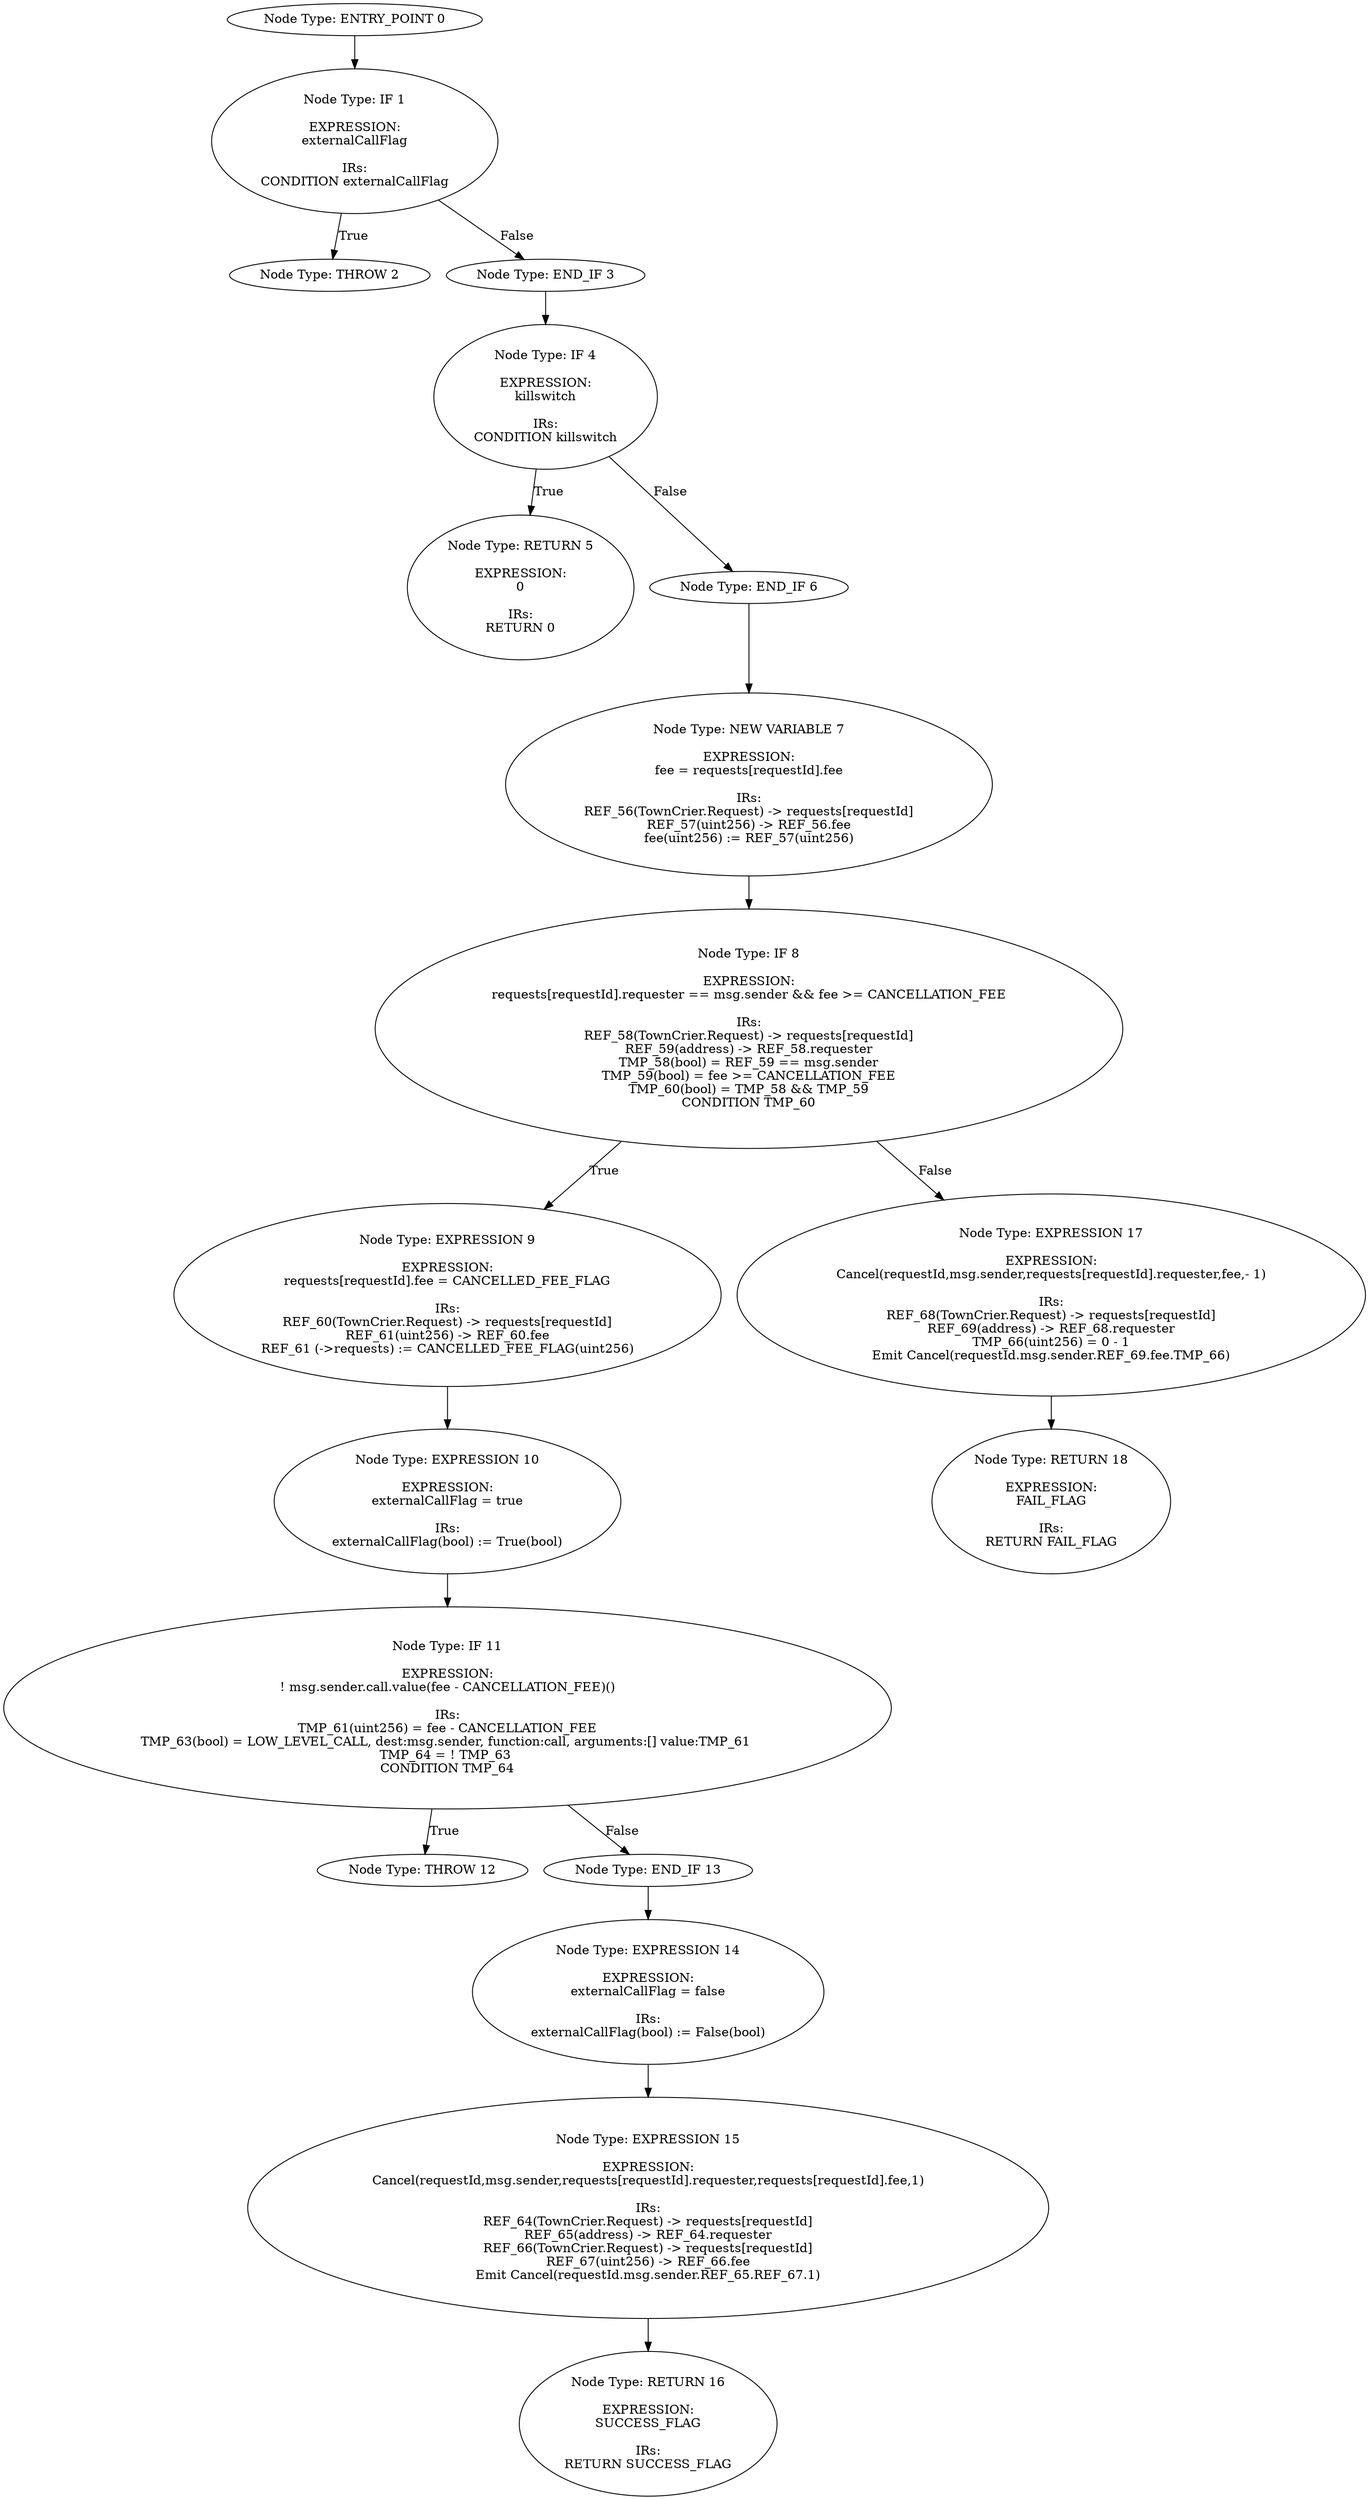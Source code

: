 digraph{
0[label="Node Type: ENTRY_POINT 0
"];
0->1;
1[label="Node Type: IF 1

EXPRESSION:
externalCallFlag

IRs:
CONDITION externalCallFlag"];
1->2[label="True"];
1->3[label="False"];
2[label="Node Type: THROW 2
"];
3[label="Node Type: END_IF 3
"];
3->4;
4[label="Node Type: IF 4

EXPRESSION:
killswitch

IRs:
CONDITION killswitch"];
4->5[label="True"];
4->6[label="False"];
5[label="Node Type: RETURN 5

EXPRESSION:
0

IRs:
RETURN 0"];
6[label="Node Type: END_IF 6
"];
6->7;
7[label="Node Type: NEW VARIABLE 7

EXPRESSION:
fee = requests[requestId].fee

IRs:
REF_56(TownCrier.Request) -> requests[requestId]
REF_57(uint256) -> REF_56.fee
fee(uint256) := REF_57(uint256)"];
7->8;
8[label="Node Type: IF 8

EXPRESSION:
requests[requestId].requester == msg.sender && fee >= CANCELLATION_FEE

IRs:
REF_58(TownCrier.Request) -> requests[requestId]
REF_59(address) -> REF_58.requester
TMP_58(bool) = REF_59 == msg.sender
TMP_59(bool) = fee >= CANCELLATION_FEE
TMP_60(bool) = TMP_58 && TMP_59
CONDITION TMP_60"];
8->9[label="True"];
8->17[label="False"];
9[label="Node Type: EXPRESSION 9

EXPRESSION:
requests[requestId].fee = CANCELLED_FEE_FLAG

IRs:
REF_60(TownCrier.Request) -> requests[requestId]
REF_61(uint256) -> REF_60.fee
REF_61 (->requests) := CANCELLED_FEE_FLAG(uint256)"];
9->10;
10[label="Node Type: EXPRESSION 10

EXPRESSION:
externalCallFlag = true

IRs:
externalCallFlag(bool) := True(bool)"];
10->11;
11[label="Node Type: IF 11

EXPRESSION:
! msg.sender.call.value(fee - CANCELLATION_FEE)()

IRs:
TMP_61(uint256) = fee - CANCELLATION_FEE
TMP_63(bool) = LOW_LEVEL_CALL, dest:msg.sender, function:call, arguments:[] value:TMP_61 
TMP_64 = ! TMP_63 
CONDITION TMP_64"];
11->12[label="True"];
11->13[label="False"];
12[label="Node Type: THROW 12
"];
13[label="Node Type: END_IF 13
"];
13->14;
14[label="Node Type: EXPRESSION 14

EXPRESSION:
externalCallFlag = false

IRs:
externalCallFlag(bool) := False(bool)"];
14->15;
15[label="Node Type: EXPRESSION 15

EXPRESSION:
Cancel(requestId,msg.sender,requests[requestId].requester,requests[requestId].fee,1)

IRs:
REF_64(TownCrier.Request) -> requests[requestId]
REF_65(address) -> REF_64.requester
REF_66(TownCrier.Request) -> requests[requestId]
REF_67(uint256) -> REF_66.fee
Emit Cancel(requestId.msg.sender.REF_65.REF_67.1)"];
15->16;
16[label="Node Type: RETURN 16

EXPRESSION:
SUCCESS_FLAG

IRs:
RETURN SUCCESS_FLAG"];
17[label="Node Type: EXPRESSION 17

EXPRESSION:
Cancel(requestId,msg.sender,requests[requestId].requester,fee,- 1)

IRs:
REF_68(TownCrier.Request) -> requests[requestId]
REF_69(address) -> REF_68.requester
TMP_66(uint256) = 0 - 1
Emit Cancel(requestId.msg.sender.REF_69.fee.TMP_66)"];
17->18;
18[label="Node Type: RETURN 18

EXPRESSION:
FAIL_FLAG

IRs:
RETURN FAIL_FLAG"];
}
